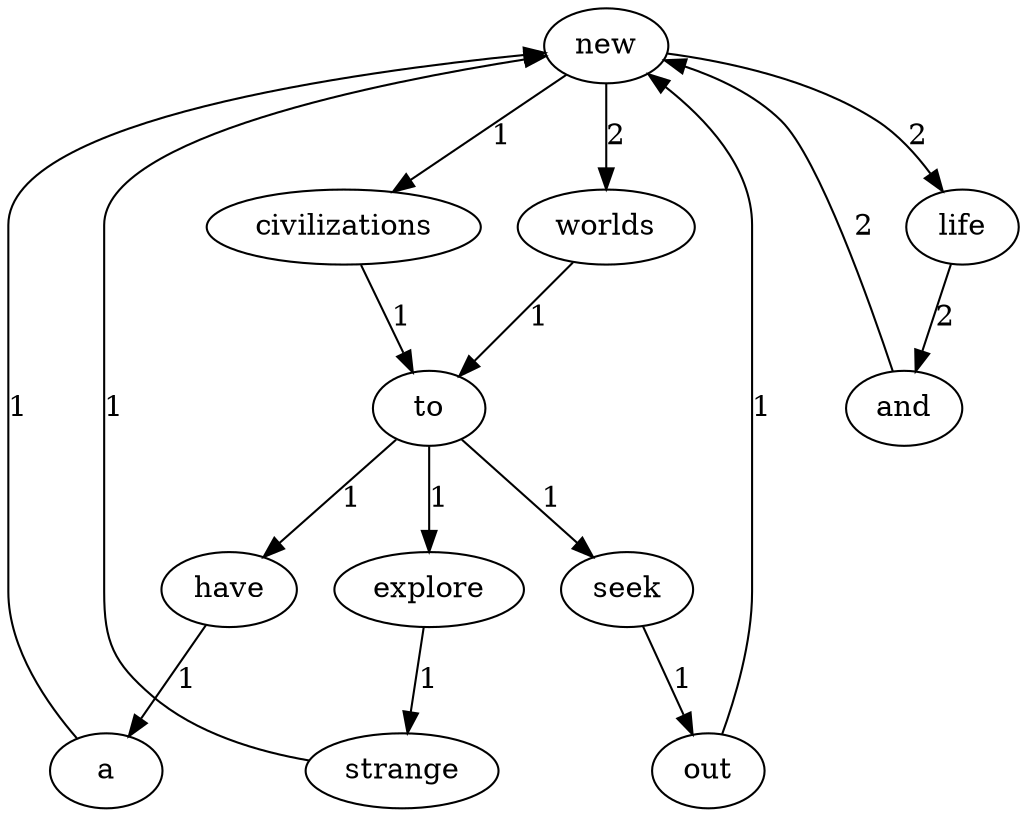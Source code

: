 digraph G {
new -> worlds [label="2"];
new -> civilizations [label="1"];
new -> life [label="2"];
a -> new [label="1"];
worlds -> to [label="1"];
explore -> strange [label="1"];
and -> new [label="2"];
have -> a [label="1"];
to -> explore [label="1"];
to -> have [label="1"];
to -> seek [label="1"];
civilizations -> to [label="1"];
seek -> out [label="1"];
strange -> new [label="1"];
life -> and [label="2"];
out -> new [label="1"];
}
